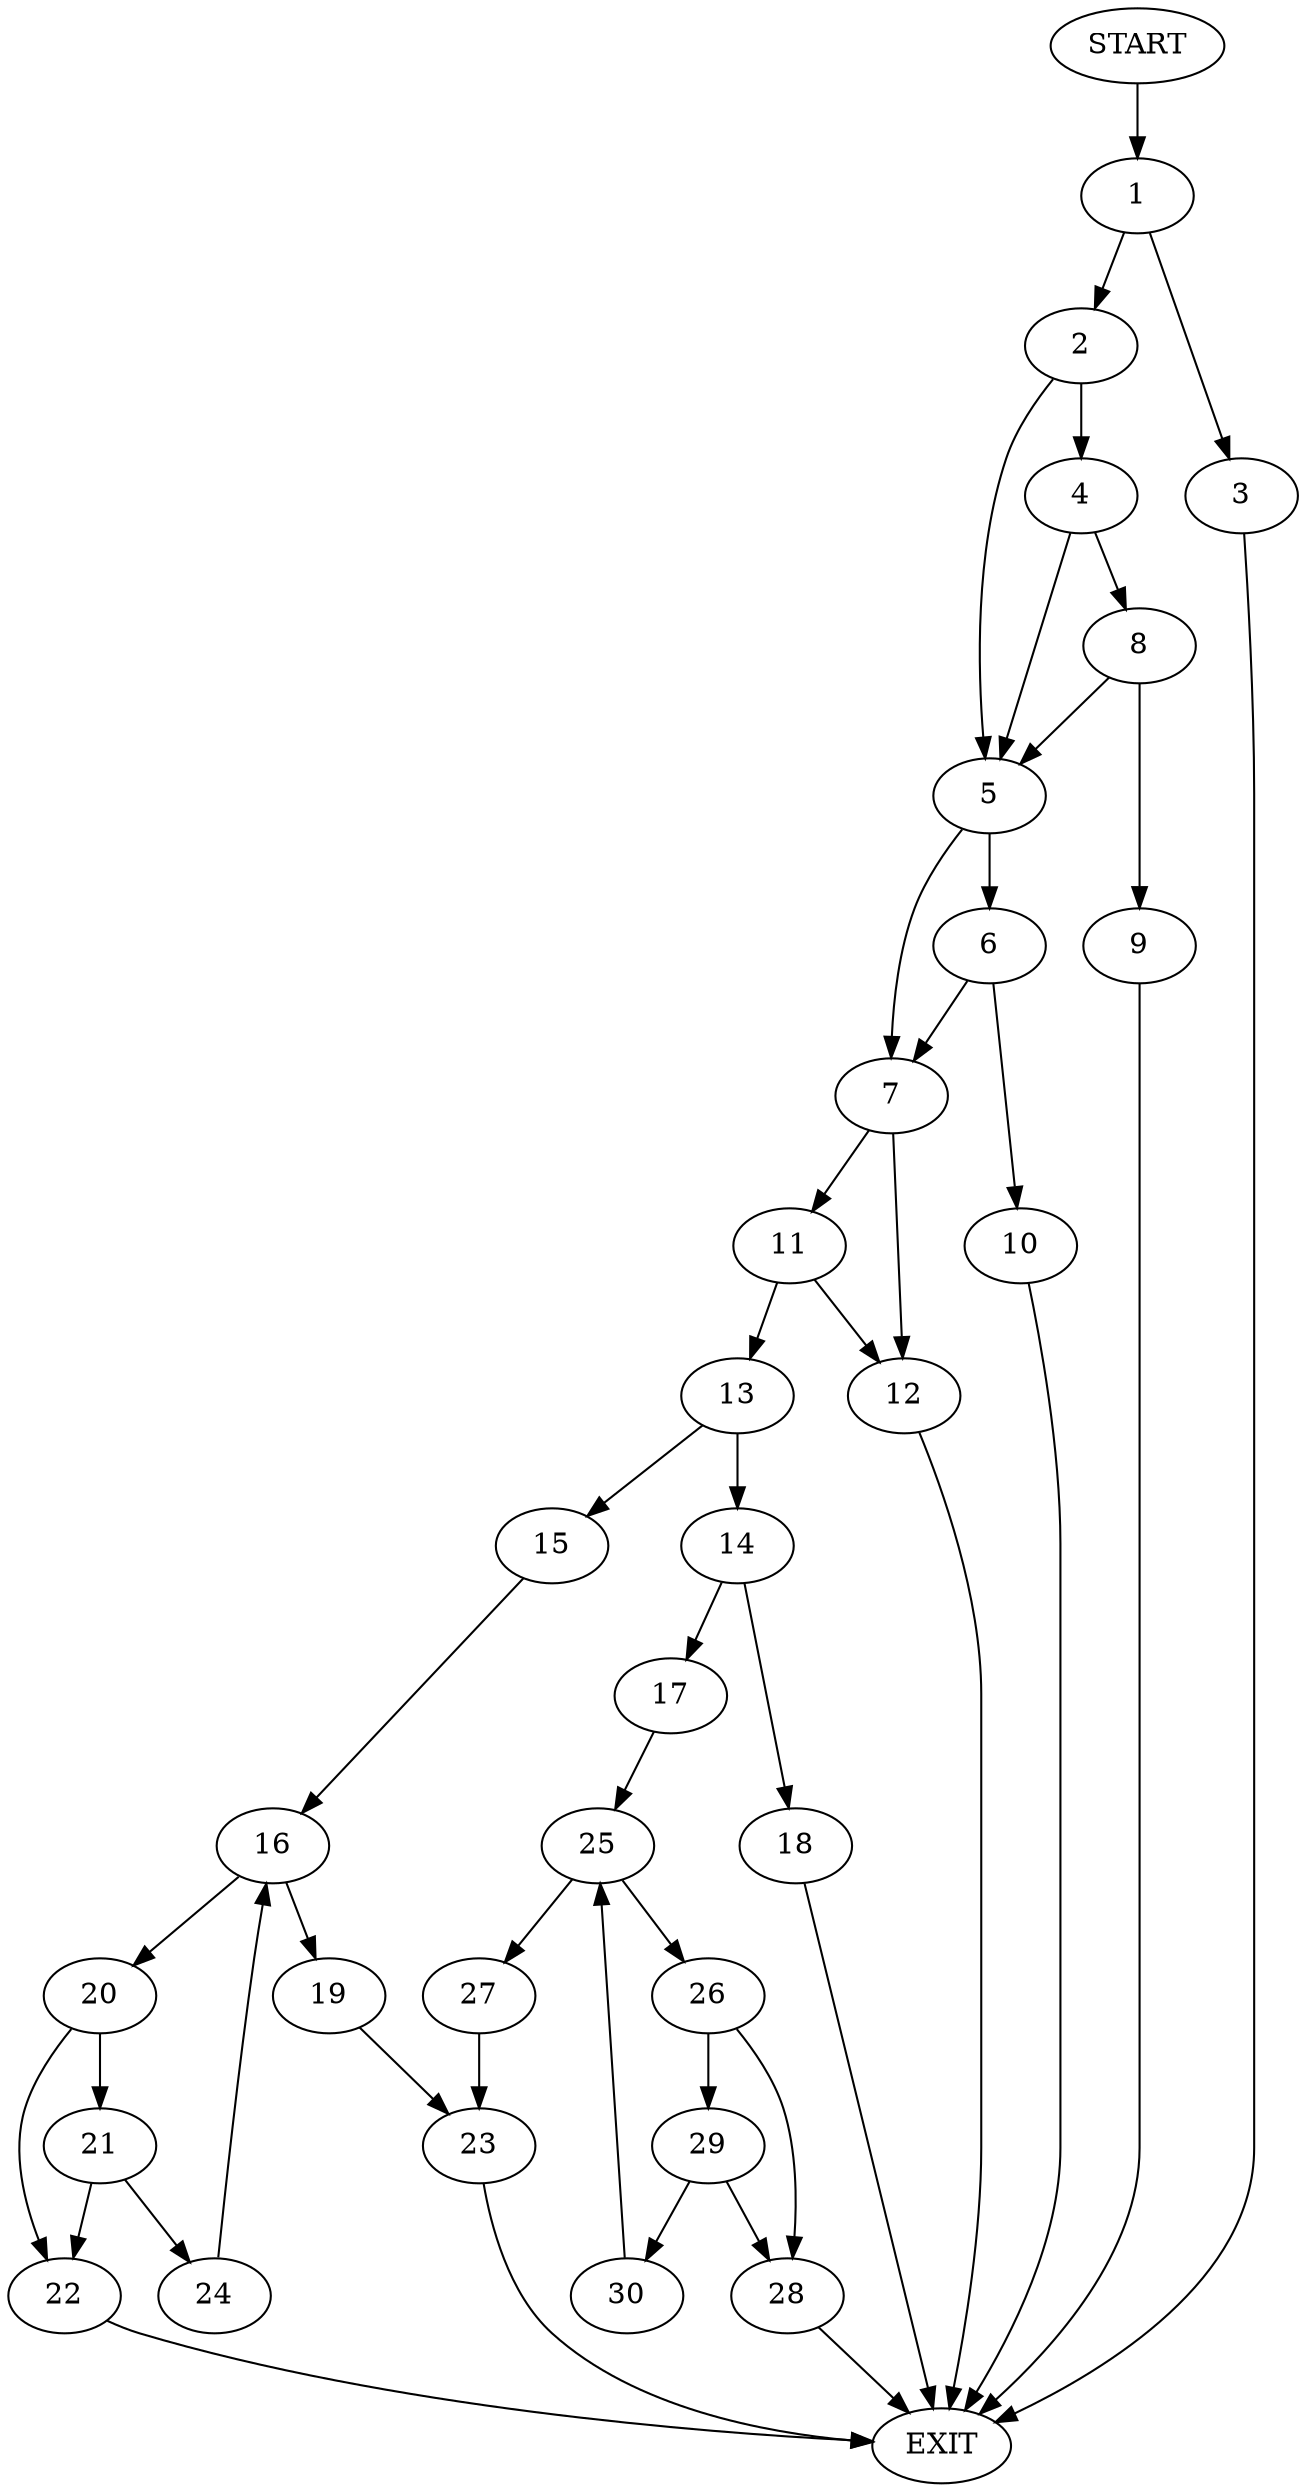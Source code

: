 digraph {
0 [label="START"]
31 [label="EXIT"]
0 -> 1
1 -> 2
1 -> 3
2 -> 4
2 -> 5
3 -> 31
5 -> 6
5 -> 7
4 -> 8
4 -> 5
8 -> 9
8 -> 5
9 -> 31
6 -> 10
6 -> 7
7 -> 11
7 -> 12
10 -> 31
12 -> 31
11 -> 13
11 -> 12
13 -> 14
13 -> 15
15 -> 16
14 -> 17
14 -> 18
16 -> 19
16 -> 20
20 -> 21
20 -> 22
19 -> 23
21 -> 24
21 -> 22
22 -> 31
24 -> 16
23 -> 31
18 -> 31
17 -> 25
25 -> 26
25 -> 27
27 -> 23
26 -> 28
26 -> 29
29 -> 28
29 -> 30
28 -> 31
30 -> 25
}

